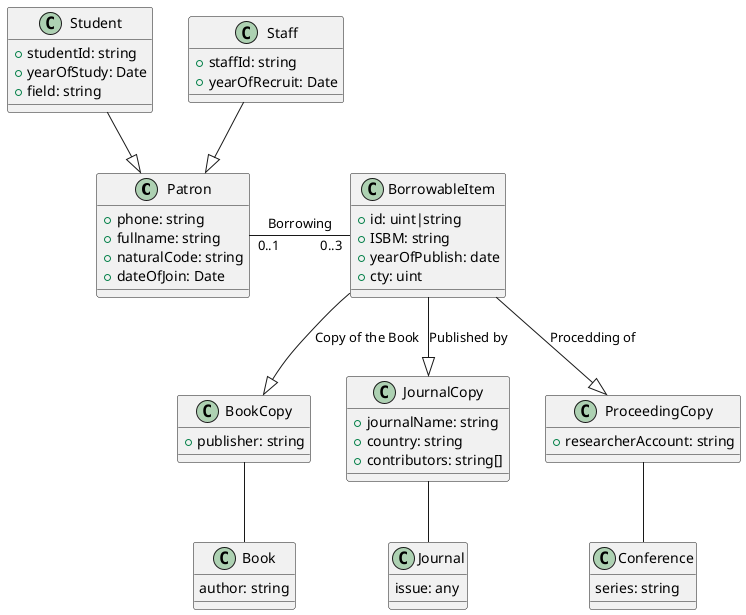 @startuml secondInheritanceClass
class Patron {
    + phone: string
    + fullname: string
    + naturalCode: string
    + dateOfJoin: Date
}

class Student {
    + studentId: string
    + yearOfStudy: Date
    + field: string
}

class Staff {
    + staffId: string
    + yearOfRecruit: Date
}

class BorrowableItem {
    + id: uint|string
    + ISBM: string
    + yearOfPublish: date
    + cty: uint
}

class BookCopy {
    + publisher: string
}

class JournalCopy {
    + journalName: string
    + country: string
    + contributors: string[]
}

class ProceedingCopy {
    + researcherAccount: string
}

class Book {
    author: string
}

class Journal {
    issue: any
}

class Conference {
    series: string
}

Student --|> Patron
Staff --|> Patron
Patron "0..1" -right- "0..3" BorrowableItem: "Borrowing"
BorrowableItem --|> BookCopy: "Copy of the Book"
BorrowableItem --|> JournalCopy: "Published by"
BorrowableItem --|> ProceedingCopy: "Procedding of"
BookCopy -- Book
JournalCopy -- Journal
ProceedingCopy -- Conference
@end